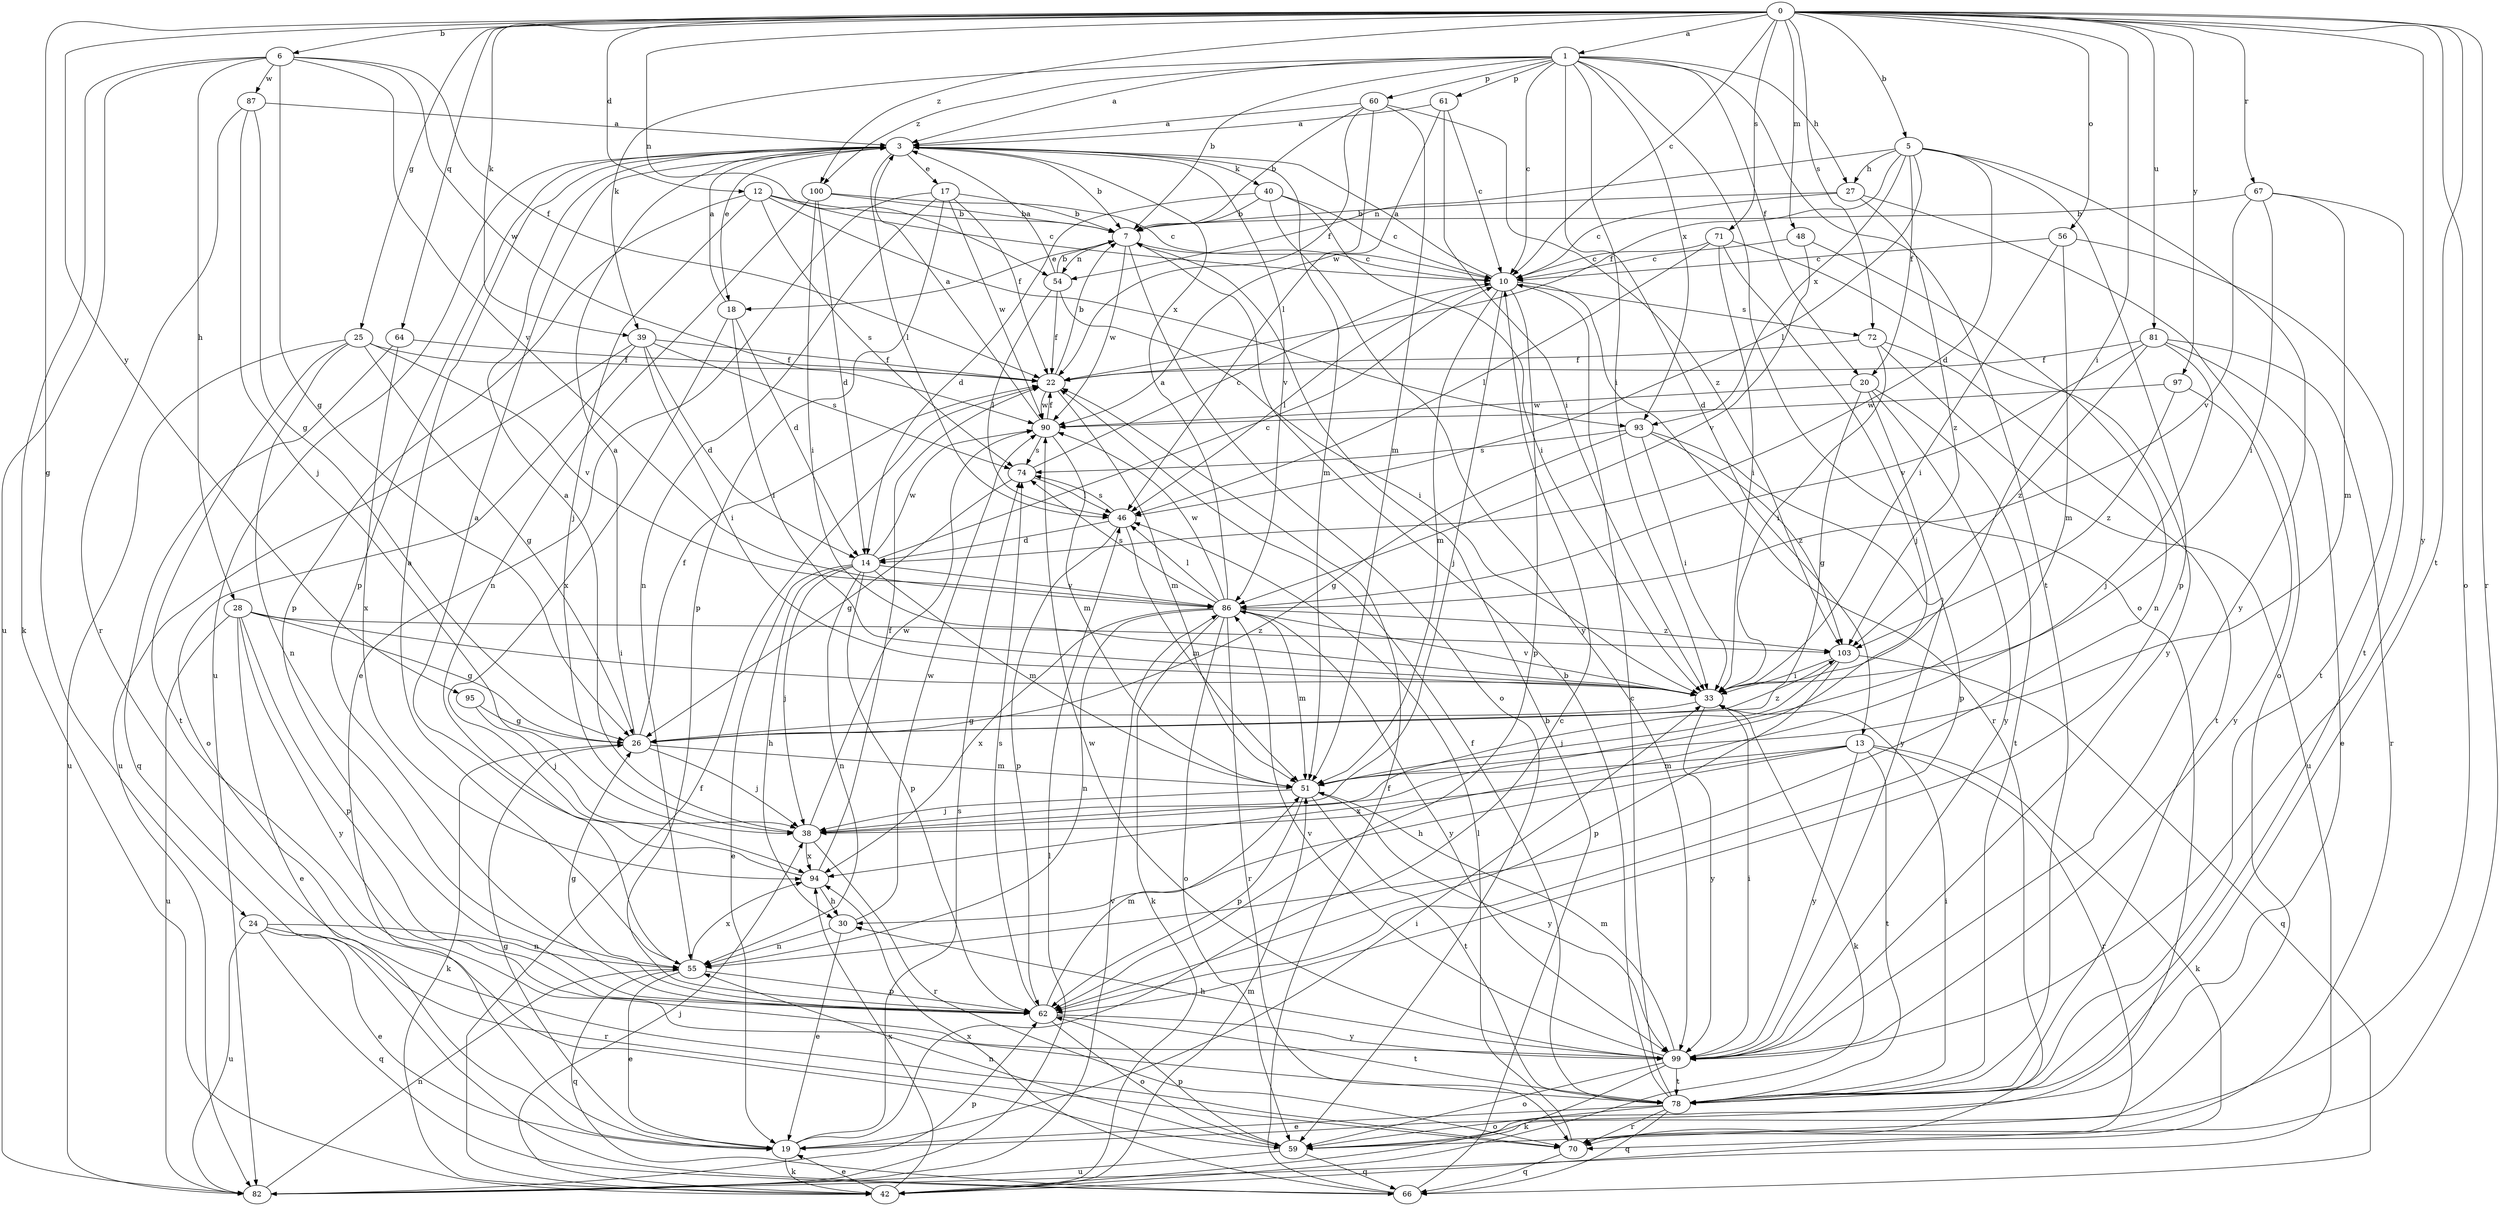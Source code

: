 strict digraph  {
0;
1;
3;
5;
6;
7;
10;
12;
13;
14;
17;
18;
19;
20;
22;
24;
25;
26;
27;
28;
30;
33;
38;
39;
40;
42;
46;
48;
51;
54;
55;
56;
59;
60;
61;
62;
64;
66;
67;
70;
71;
72;
74;
78;
81;
82;
86;
87;
90;
93;
94;
95;
97;
99;
100;
103;
0 -> 1  [label=a];
0 -> 5  [label=b];
0 -> 6  [label=b];
0 -> 10  [label=c];
0 -> 12  [label=d];
0 -> 24  [label=g];
0 -> 25  [label=g];
0 -> 33  [label=i];
0 -> 39  [label=k];
0 -> 48  [label=m];
0 -> 54  [label=n];
0 -> 56  [label=o];
0 -> 59  [label=o];
0 -> 64  [label=q];
0 -> 67  [label=r];
0 -> 70  [label=r];
0 -> 71  [label=s];
0 -> 72  [label=s];
0 -> 78  [label=t];
0 -> 81  [label=u];
0 -> 95  [label=y];
0 -> 97  [label=y];
0 -> 99  [label=y];
0 -> 100  [label=z];
1 -> 3  [label=a];
1 -> 7  [label=b];
1 -> 10  [label=c];
1 -> 13  [label=d];
1 -> 20  [label=f];
1 -> 27  [label=h];
1 -> 33  [label=i];
1 -> 39  [label=k];
1 -> 59  [label=o];
1 -> 60  [label=p];
1 -> 61  [label=p];
1 -> 78  [label=t];
1 -> 93  [label=x];
1 -> 100  [label=z];
3 -> 7  [label=b];
3 -> 17  [label=e];
3 -> 18  [label=e];
3 -> 40  [label=k];
3 -> 46  [label=l];
3 -> 51  [label=m];
3 -> 62  [label=p];
3 -> 82  [label=u];
3 -> 86  [label=v];
5 -> 14  [label=d];
5 -> 20  [label=f];
5 -> 22  [label=f];
5 -> 27  [label=h];
5 -> 46  [label=l];
5 -> 54  [label=n];
5 -> 62  [label=p];
5 -> 93  [label=x];
5 -> 99  [label=y];
6 -> 22  [label=f];
6 -> 26  [label=g];
6 -> 28  [label=h];
6 -> 42  [label=k];
6 -> 82  [label=u];
6 -> 86  [label=v];
6 -> 87  [label=w];
6 -> 90  [label=w];
7 -> 10  [label=c];
7 -> 18  [label=e];
7 -> 54  [label=n];
7 -> 59  [label=o];
7 -> 90  [label=w];
10 -> 3  [label=a];
10 -> 38  [label=j];
10 -> 46  [label=l];
10 -> 51  [label=m];
10 -> 62  [label=p];
10 -> 70  [label=r];
10 -> 72  [label=s];
12 -> 7  [label=b];
12 -> 10  [label=c];
12 -> 38  [label=j];
12 -> 62  [label=p];
12 -> 74  [label=s];
12 -> 93  [label=x];
13 -> 30  [label=h];
13 -> 42  [label=k];
13 -> 51  [label=m];
13 -> 70  [label=r];
13 -> 78  [label=t];
13 -> 94  [label=x];
13 -> 99  [label=y];
14 -> 10  [label=c];
14 -> 19  [label=e];
14 -> 30  [label=h];
14 -> 38  [label=j];
14 -> 51  [label=m];
14 -> 55  [label=n];
14 -> 62  [label=p];
14 -> 86  [label=v];
14 -> 90  [label=w];
17 -> 7  [label=b];
17 -> 19  [label=e];
17 -> 22  [label=f];
17 -> 55  [label=n];
17 -> 62  [label=p];
17 -> 90  [label=w];
18 -> 3  [label=a];
18 -> 14  [label=d];
18 -> 33  [label=i];
18 -> 94  [label=x];
19 -> 10  [label=c];
19 -> 26  [label=g];
19 -> 33  [label=i];
19 -> 42  [label=k];
19 -> 74  [label=s];
20 -> 26  [label=g];
20 -> 62  [label=p];
20 -> 78  [label=t];
20 -> 90  [label=w];
20 -> 99  [label=y];
22 -> 7  [label=b];
22 -> 51  [label=m];
22 -> 90  [label=w];
24 -> 19  [label=e];
24 -> 55  [label=n];
24 -> 66  [label=q];
24 -> 70  [label=r];
24 -> 82  [label=u];
25 -> 22  [label=f];
25 -> 26  [label=g];
25 -> 55  [label=n];
25 -> 78  [label=t];
25 -> 82  [label=u];
25 -> 86  [label=v];
26 -> 3  [label=a];
26 -> 22  [label=f];
26 -> 38  [label=j];
26 -> 42  [label=k];
26 -> 51  [label=m];
26 -> 103  [label=z];
27 -> 7  [label=b];
27 -> 10  [label=c];
27 -> 59  [label=o];
27 -> 103  [label=z];
28 -> 19  [label=e];
28 -> 26  [label=g];
28 -> 33  [label=i];
28 -> 62  [label=p];
28 -> 82  [label=u];
28 -> 99  [label=y];
28 -> 103  [label=z];
30 -> 19  [label=e];
30 -> 55  [label=n];
30 -> 90  [label=w];
33 -> 26  [label=g];
33 -> 42  [label=k];
33 -> 86  [label=v];
33 -> 99  [label=y];
38 -> 3  [label=a];
38 -> 70  [label=r];
38 -> 90  [label=w];
38 -> 94  [label=x];
39 -> 14  [label=d];
39 -> 22  [label=f];
39 -> 33  [label=i];
39 -> 59  [label=o];
39 -> 74  [label=s];
39 -> 82  [label=u];
40 -> 7  [label=b];
40 -> 10  [label=c];
40 -> 14  [label=d];
40 -> 33  [label=i];
40 -> 99  [label=y];
42 -> 19  [label=e];
42 -> 22  [label=f];
42 -> 38  [label=j];
42 -> 51  [label=m];
42 -> 94  [label=x];
46 -> 14  [label=d];
46 -> 51  [label=m];
46 -> 62  [label=p];
46 -> 74  [label=s];
48 -> 10  [label=c];
48 -> 55  [label=n];
48 -> 86  [label=v];
51 -> 38  [label=j];
51 -> 62  [label=p];
51 -> 78  [label=t];
51 -> 99  [label=y];
54 -> 3  [label=a];
54 -> 7  [label=b];
54 -> 22  [label=f];
54 -> 33  [label=i];
54 -> 46  [label=l];
55 -> 3  [label=a];
55 -> 19  [label=e];
55 -> 62  [label=p];
55 -> 66  [label=q];
55 -> 94  [label=x];
56 -> 10  [label=c];
56 -> 33  [label=i];
56 -> 51  [label=m];
56 -> 78  [label=t];
59 -> 55  [label=n];
59 -> 62  [label=p];
59 -> 66  [label=q];
59 -> 82  [label=u];
60 -> 3  [label=a];
60 -> 7  [label=b];
60 -> 22  [label=f];
60 -> 46  [label=l];
60 -> 51  [label=m];
60 -> 103  [label=z];
61 -> 3  [label=a];
61 -> 10  [label=c];
61 -> 33  [label=i];
61 -> 90  [label=w];
62 -> 26  [label=g];
62 -> 51  [label=m];
62 -> 59  [label=o];
62 -> 74  [label=s];
62 -> 78  [label=t];
62 -> 99  [label=y];
64 -> 22  [label=f];
64 -> 66  [label=q];
64 -> 94  [label=x];
66 -> 7  [label=b];
66 -> 22  [label=f];
66 -> 94  [label=x];
67 -> 7  [label=b];
67 -> 33  [label=i];
67 -> 51  [label=m];
67 -> 78  [label=t];
67 -> 86  [label=v];
70 -> 46  [label=l];
70 -> 66  [label=q];
71 -> 10  [label=c];
71 -> 33  [label=i];
71 -> 38  [label=j];
71 -> 46  [label=l];
71 -> 99  [label=y];
72 -> 22  [label=f];
72 -> 33  [label=i];
72 -> 78  [label=t];
72 -> 82  [label=u];
74 -> 10  [label=c];
74 -> 26  [label=g];
74 -> 46  [label=l];
78 -> 7  [label=b];
78 -> 10  [label=c];
78 -> 19  [label=e];
78 -> 22  [label=f];
78 -> 33  [label=i];
78 -> 59  [label=o];
78 -> 66  [label=q];
78 -> 70  [label=r];
81 -> 19  [label=e];
81 -> 22  [label=f];
81 -> 38  [label=j];
81 -> 70  [label=r];
81 -> 86  [label=v];
81 -> 103  [label=z];
82 -> 46  [label=l];
82 -> 55  [label=n];
82 -> 62  [label=p];
82 -> 86  [label=v];
86 -> 3  [label=a];
86 -> 42  [label=k];
86 -> 46  [label=l];
86 -> 51  [label=m];
86 -> 55  [label=n];
86 -> 59  [label=o];
86 -> 70  [label=r];
86 -> 74  [label=s];
86 -> 90  [label=w];
86 -> 94  [label=x];
86 -> 99  [label=y];
86 -> 103  [label=z];
87 -> 3  [label=a];
87 -> 26  [label=g];
87 -> 38  [label=j];
87 -> 70  [label=r];
90 -> 3  [label=a];
90 -> 22  [label=f];
90 -> 51  [label=m];
90 -> 74  [label=s];
93 -> 26  [label=g];
93 -> 33  [label=i];
93 -> 74  [label=s];
93 -> 99  [label=y];
93 -> 103  [label=z];
94 -> 3  [label=a];
94 -> 22  [label=f];
94 -> 30  [label=h];
95 -> 26  [label=g];
95 -> 38  [label=j];
97 -> 90  [label=w];
97 -> 99  [label=y];
97 -> 103  [label=z];
99 -> 30  [label=h];
99 -> 33  [label=i];
99 -> 42  [label=k];
99 -> 51  [label=m];
99 -> 59  [label=o];
99 -> 78  [label=t];
99 -> 86  [label=v];
99 -> 90  [label=w];
100 -> 7  [label=b];
100 -> 10  [label=c];
100 -> 14  [label=d];
100 -> 33  [label=i];
100 -> 55  [label=n];
103 -> 33  [label=i];
103 -> 38  [label=j];
103 -> 62  [label=p];
103 -> 66  [label=q];
}
